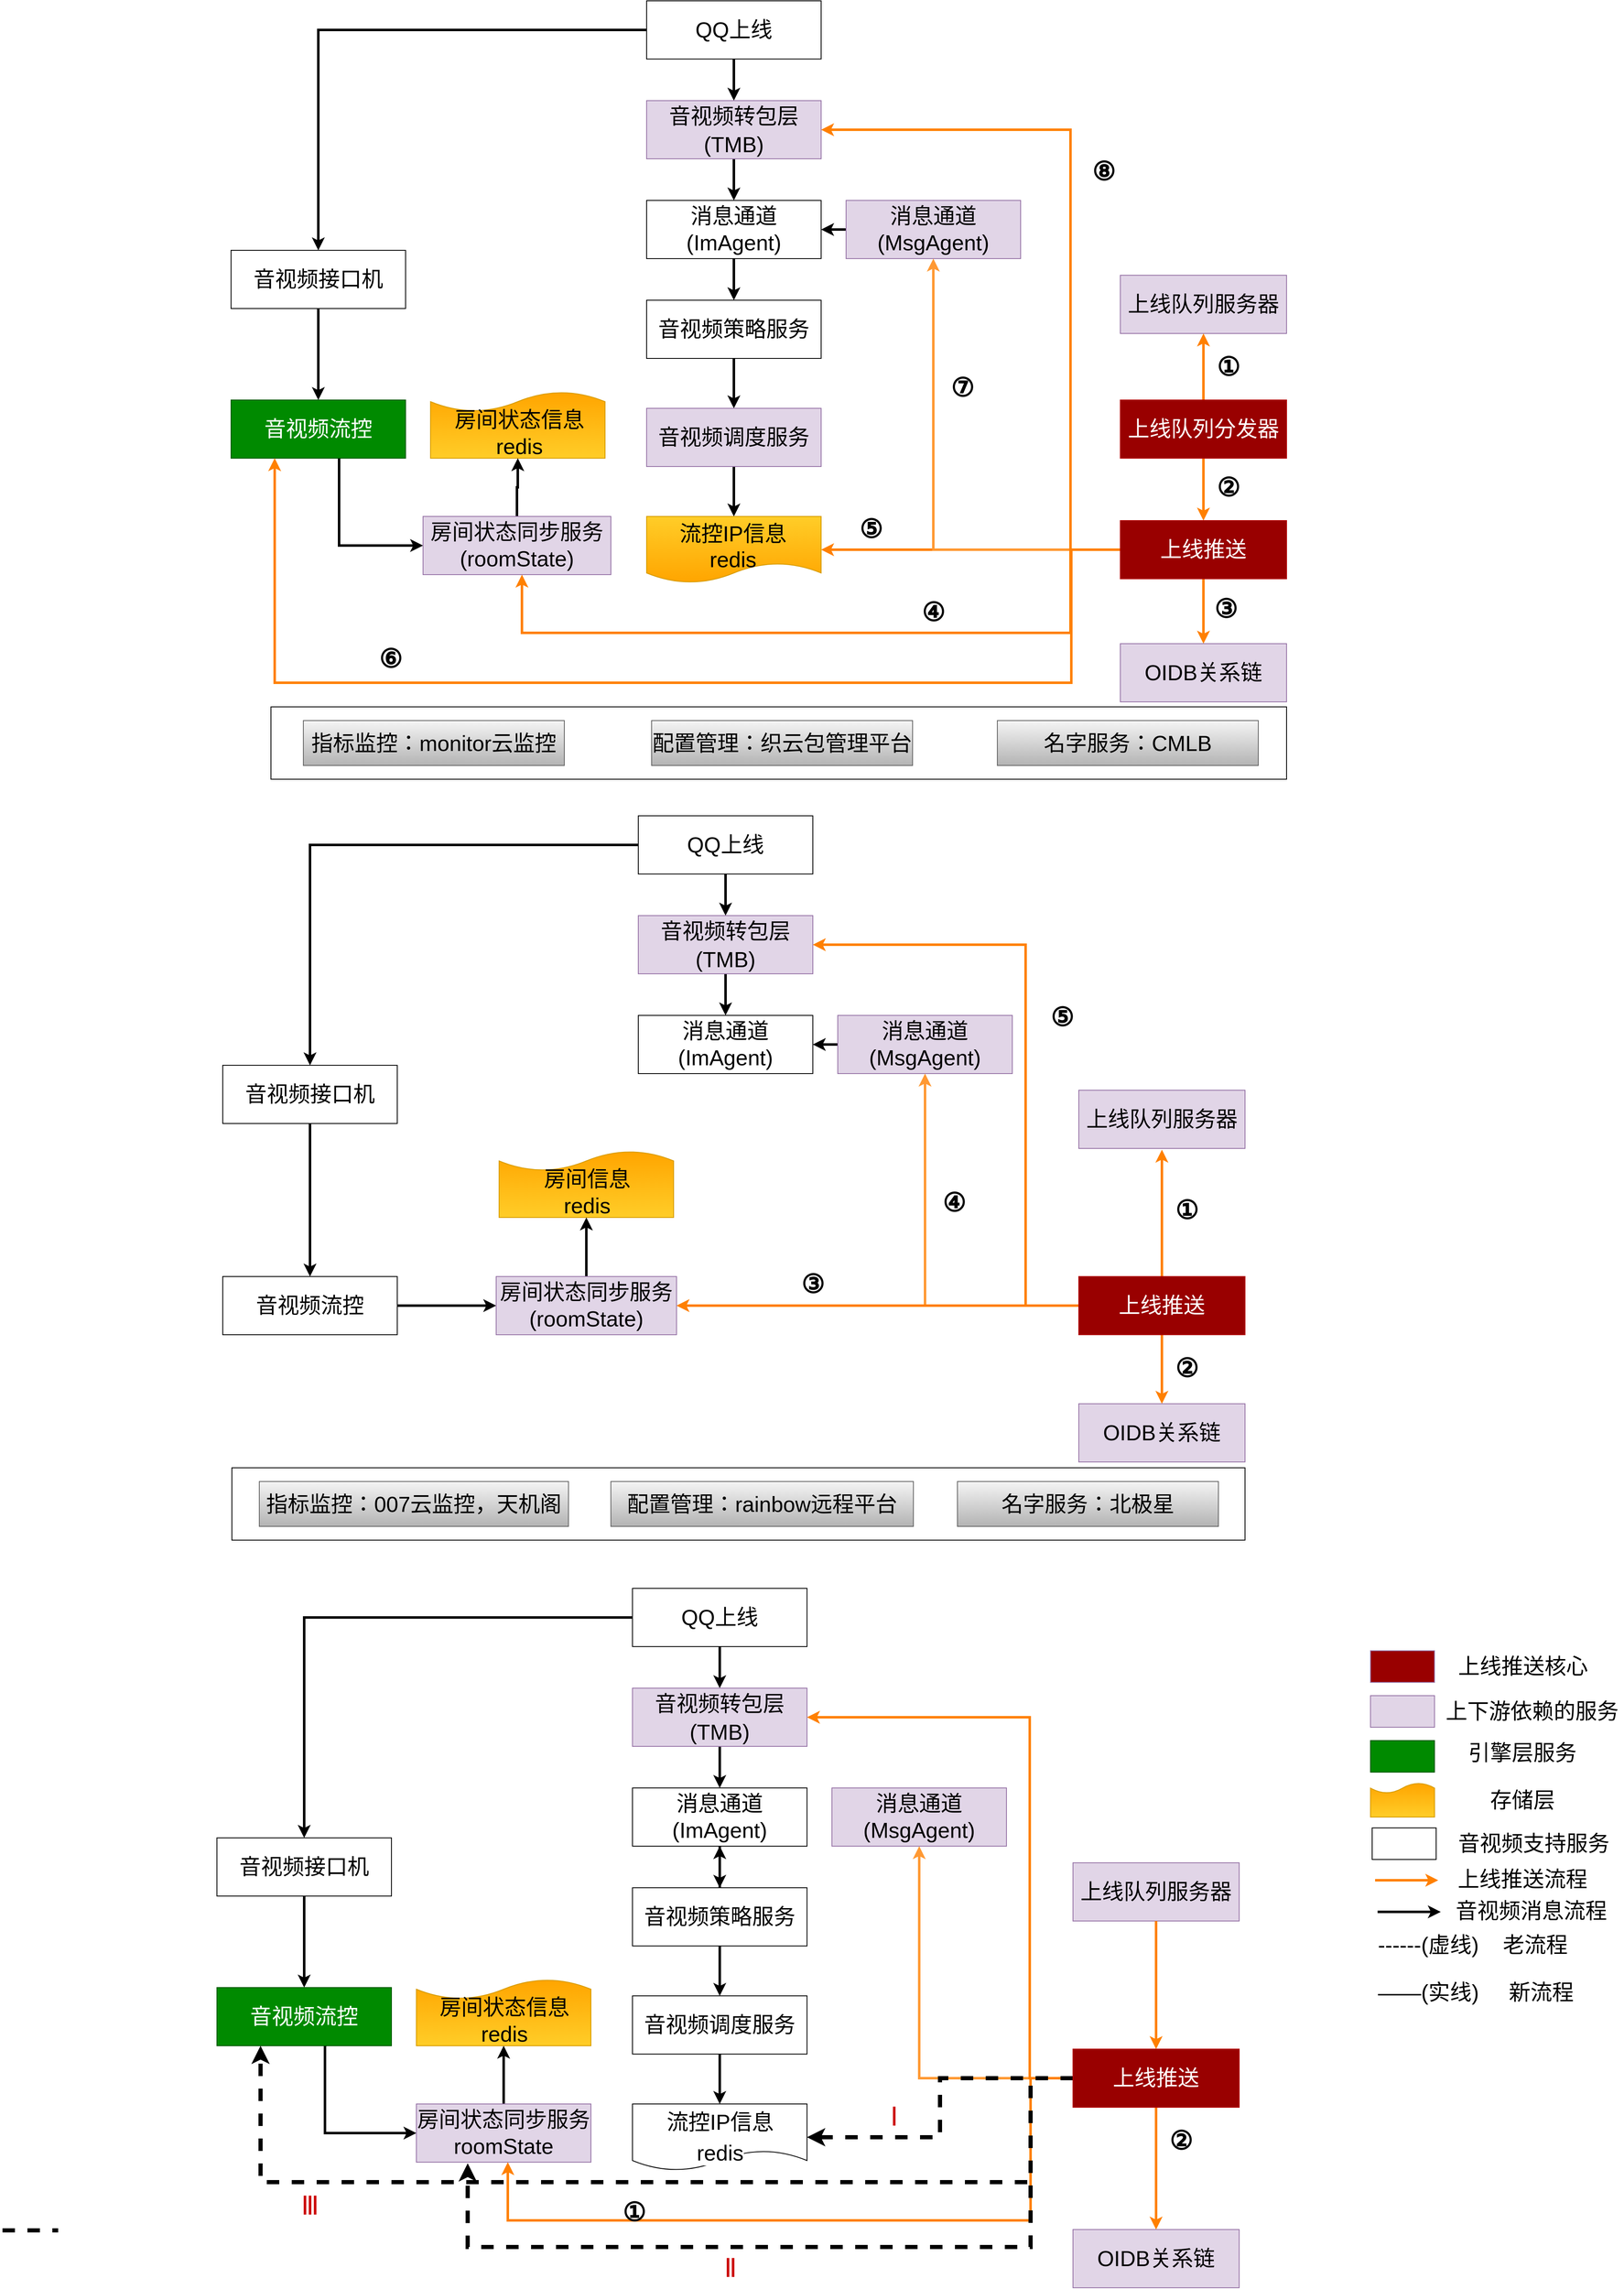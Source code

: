 <mxfile version="20.2.7" type="github">
  <diagram id="ZT4QKTwUXIaFVMcg_OeR" name="第 1 页">
    <mxGraphModel dx="3487" dy="1509" grid="0" gridSize="10" guides="1" tooltips="1" connect="1" arrows="1" fold="1" page="0" pageScale="1" pageWidth="827" pageHeight="1169" math="0" shadow="0">
      <root>
        <mxCell id="0" />
        <mxCell id="1" parent="0" />
        <mxCell id="RmbWy2bbRifr_mFCkCXx-22" style="edgeStyle=orthogonalEdgeStyle;rounded=0;orthogonalLoop=1;jettySize=auto;html=1;entryX=0.5;entryY=0;entryDx=0;entryDy=0;fontSize=26;strokeWidth=3;" edge="1" parent="1" source="RmbWy2bbRifr_mFCkCXx-1" target="RmbWy2bbRifr_mFCkCXx-3">
          <mxGeometry relative="1" as="geometry" />
        </mxCell>
        <mxCell id="RmbWy2bbRifr_mFCkCXx-39" style="edgeStyle=orthogonalEdgeStyle;rounded=0;orthogonalLoop=1;jettySize=auto;html=1;entryX=0.5;entryY=0;entryDx=0;entryDy=0;fontSize=26;strokeWidth=3;" edge="1" parent="1" source="RmbWy2bbRifr_mFCkCXx-1" target="RmbWy2bbRifr_mFCkCXx-13">
          <mxGeometry relative="1" as="geometry" />
        </mxCell>
        <mxCell id="RmbWy2bbRifr_mFCkCXx-1" value="&lt;font style=&quot;font-size: 26px;&quot;&gt;QQ上线&lt;/font&gt;" style="rounded=0;whiteSpace=wrap;html=1;" vertex="1" parent="1">
          <mxGeometry x="230" y="120" width="210" height="70" as="geometry" />
        </mxCell>
        <mxCell id="RmbWy2bbRifr_mFCkCXx-23" style="edgeStyle=orthogonalEdgeStyle;rounded=0;orthogonalLoop=1;jettySize=auto;html=1;entryX=0.5;entryY=0;entryDx=0;entryDy=0;fontSize=26;strokeWidth=3;" edge="1" parent="1" source="RmbWy2bbRifr_mFCkCXx-3" target="RmbWy2bbRifr_mFCkCXx-4">
          <mxGeometry relative="1" as="geometry" />
        </mxCell>
        <mxCell id="RmbWy2bbRifr_mFCkCXx-3" value="&lt;font style=&quot;font-size: 26px;&quot;&gt;音视频转包层(TMB)&lt;/font&gt;" style="rounded=0;whiteSpace=wrap;html=1;fontSize=28;fillColor=#e1d5e7;strokeColor=#9673a6;" vertex="1" parent="1">
          <mxGeometry x="230" y="240" width="210" height="70" as="geometry" />
        </mxCell>
        <mxCell id="RmbWy2bbRifr_mFCkCXx-24" style="edgeStyle=orthogonalEdgeStyle;rounded=0;orthogonalLoop=1;jettySize=auto;html=1;entryX=0.5;entryY=0;entryDx=0;entryDy=0;fontSize=26;strokeWidth=3;" edge="1" parent="1" source="RmbWy2bbRifr_mFCkCXx-4" target="RmbWy2bbRifr_mFCkCXx-5">
          <mxGeometry relative="1" as="geometry" />
        </mxCell>
        <mxCell id="RmbWy2bbRifr_mFCkCXx-4" value="消息通道&lt;br&gt;(ImAgent)" style="rounded=0;whiteSpace=wrap;html=1;fontSize=26;" vertex="1" parent="1">
          <mxGeometry x="230" y="360" width="210" height="70" as="geometry" />
        </mxCell>
        <mxCell id="RmbWy2bbRifr_mFCkCXx-25" style="edgeStyle=orthogonalEdgeStyle;rounded=0;orthogonalLoop=1;jettySize=auto;html=1;fontSize=26;strokeWidth=3;" edge="1" parent="1" source="RmbWy2bbRifr_mFCkCXx-5" target="RmbWy2bbRifr_mFCkCXx-7">
          <mxGeometry relative="1" as="geometry" />
        </mxCell>
        <mxCell id="RmbWy2bbRifr_mFCkCXx-5" value="音视频策略服务" style="rounded=0;whiteSpace=wrap;html=1;fontSize=26;" vertex="1" parent="1">
          <mxGeometry x="230" y="480" width="210" height="70" as="geometry" />
        </mxCell>
        <mxCell id="RmbWy2bbRifr_mFCkCXx-26" style="edgeStyle=orthogonalEdgeStyle;rounded=0;orthogonalLoop=1;jettySize=auto;html=1;fontSize=26;strokeWidth=3;" edge="1" parent="1" source="RmbWy2bbRifr_mFCkCXx-7" target="RmbWy2bbRifr_mFCkCXx-9">
          <mxGeometry relative="1" as="geometry" />
        </mxCell>
        <mxCell id="RmbWy2bbRifr_mFCkCXx-7" value="音视频调度服务" style="rounded=0;whiteSpace=wrap;html=1;fontSize=26;fillColor=#e1d5e7;strokeColor=#9673a6;" vertex="1" parent="1">
          <mxGeometry x="230" y="610" width="210" height="70" as="geometry" />
        </mxCell>
        <mxCell id="RmbWy2bbRifr_mFCkCXx-9" value="" style="shape=document;whiteSpace=wrap;html=1;boundedLbl=1;fontSize=26;fillColor=#ffcd28;gradientColor=#ffa500;strokeColor=#d79b00;" vertex="1" parent="1">
          <mxGeometry x="230" y="740" width="210" height="80" as="geometry" />
        </mxCell>
        <mxCell id="RmbWy2bbRifr_mFCkCXx-103" style="edgeStyle=orthogonalEdgeStyle;rounded=0;orthogonalLoop=1;jettySize=auto;html=1;fontSize=31;strokeColor=#000000;strokeWidth=3;" edge="1" parent="1" source="RmbWy2bbRifr_mFCkCXx-11" target="RmbWy2bbRifr_mFCkCXx-4">
          <mxGeometry relative="1" as="geometry" />
        </mxCell>
        <mxCell id="RmbWy2bbRifr_mFCkCXx-11" value="消息通道&lt;br&gt;(MsgAgent)" style="rounded=0;whiteSpace=wrap;html=1;fontSize=26;fillColor=#e1d5e7;strokeColor=#9673a6;" vertex="1" parent="1">
          <mxGeometry x="470" y="360" width="210" height="70" as="geometry" />
        </mxCell>
        <mxCell id="RmbWy2bbRifr_mFCkCXx-38" style="edgeStyle=orthogonalEdgeStyle;rounded=0;orthogonalLoop=1;jettySize=auto;html=1;entryX=0.5;entryY=0;entryDx=0;entryDy=0;fontSize=26;strokeWidth=3;" edge="1" parent="1" source="RmbWy2bbRifr_mFCkCXx-13" target="RmbWy2bbRifr_mFCkCXx-14">
          <mxGeometry relative="1" as="geometry" />
        </mxCell>
        <mxCell id="RmbWy2bbRifr_mFCkCXx-13" value="音视频接口机" style="rounded=0;whiteSpace=wrap;html=1;fontSize=26;" vertex="1" parent="1">
          <mxGeometry x="-270" y="420" width="210" height="70" as="geometry" />
        </mxCell>
        <mxCell id="RmbWy2bbRifr_mFCkCXx-43" style="edgeStyle=orthogonalEdgeStyle;rounded=0;orthogonalLoop=1;jettySize=auto;html=1;exitX=0.627;exitY=0.995;exitDx=0;exitDy=0;entryX=0;entryY=0.5;entryDx=0;entryDy=0;fontSize=26;strokeWidth=3;exitPerimeter=0;" edge="1" parent="1" source="RmbWy2bbRifr_mFCkCXx-14" target="RmbWy2bbRifr_mFCkCXx-21">
          <mxGeometry relative="1" as="geometry">
            <Array as="points">
              <mxPoint x="-140" y="670" />
              <mxPoint x="-140" y="775" />
            </Array>
          </mxGeometry>
        </mxCell>
        <mxCell id="RmbWy2bbRifr_mFCkCXx-14" value="音视频流控" style="rounded=0;whiteSpace=wrap;html=1;fontSize=26;fillColor=#008a00;fontColor=#ffffff;strokeColor=#005700;" vertex="1" parent="1">
          <mxGeometry x="-270" y="600" width="210" height="70" as="geometry" />
        </mxCell>
        <mxCell id="RmbWy2bbRifr_mFCkCXx-15" value="上线队列服务器" style="rounded=0;whiteSpace=wrap;html=1;fontSize=26;fillColor=#e1d5e7;strokeColor=#9673a6;" vertex="1" parent="1">
          <mxGeometry x="800" y="450" width="200" height="70" as="geometry" />
        </mxCell>
        <mxCell id="RmbWy2bbRifr_mFCkCXx-31" style="edgeStyle=orthogonalEdgeStyle;rounded=0;orthogonalLoop=1;jettySize=auto;html=1;fontSize=26;strokeWidth=3;strokeColor=#FF8000;" edge="1" parent="1" source="RmbWy2bbRifr_mFCkCXx-16" target="RmbWy2bbRifr_mFCkCXx-17">
          <mxGeometry relative="1" as="geometry" />
        </mxCell>
        <mxCell id="RmbWy2bbRifr_mFCkCXx-172" style="edgeStyle=orthogonalEdgeStyle;rounded=0;orthogonalLoop=1;jettySize=auto;html=1;entryX=0.5;entryY=1;entryDx=0;entryDy=0;fontSize=26;fontColor=#000000;strokeColor=#FF8000;strokeWidth=3;" edge="1" parent="1" source="RmbWy2bbRifr_mFCkCXx-16" target="RmbWy2bbRifr_mFCkCXx-15">
          <mxGeometry relative="1" as="geometry" />
        </mxCell>
        <mxCell id="RmbWy2bbRifr_mFCkCXx-16" value="上线队列分发器" style="rounded=0;whiteSpace=wrap;html=1;fontSize=26;fillColor=#990000;fontColor=#ffffff;strokeColor=#B20000;" vertex="1" parent="1">
          <mxGeometry x="800" y="600" width="200" height="70" as="geometry" />
        </mxCell>
        <mxCell id="RmbWy2bbRifr_mFCkCXx-28" style="edgeStyle=orthogonalEdgeStyle;rounded=0;orthogonalLoop=1;jettySize=auto;html=1;fontSize=26;strokeWidth=3;strokeColor=#FF8000;" edge="1" parent="1" source="RmbWy2bbRifr_mFCkCXx-17" target="RmbWy2bbRifr_mFCkCXx-9">
          <mxGeometry relative="1" as="geometry" />
        </mxCell>
        <mxCell id="RmbWy2bbRifr_mFCkCXx-29" style="edgeStyle=orthogonalEdgeStyle;rounded=0;orthogonalLoop=1;jettySize=auto;html=1;fontSize=26;strokeWidth=3;strokeColor=#FF8000;" edge="1" parent="1" source="RmbWy2bbRifr_mFCkCXx-17" target="RmbWy2bbRifr_mFCkCXx-27">
          <mxGeometry relative="1" as="geometry">
            <Array as="points" />
          </mxGeometry>
        </mxCell>
        <mxCell id="RmbWy2bbRifr_mFCkCXx-33" style="edgeStyle=orthogonalEdgeStyle;rounded=0;orthogonalLoop=1;jettySize=auto;html=1;entryX=0.5;entryY=1;entryDx=0;entryDy=0;fontSize=26;strokeWidth=3;strokeColor=#FF9933;" edge="1" parent="1" source="RmbWy2bbRifr_mFCkCXx-17" target="RmbWy2bbRifr_mFCkCXx-11">
          <mxGeometry relative="1" as="geometry" />
        </mxCell>
        <mxCell id="RmbWy2bbRifr_mFCkCXx-34" style="edgeStyle=orthogonalEdgeStyle;rounded=0;orthogonalLoop=1;jettySize=auto;html=1;entryX=1;entryY=0.5;entryDx=0;entryDy=0;fontSize=26;strokeWidth=3;strokeColor=#FF8000;" edge="1" parent="1" source="RmbWy2bbRifr_mFCkCXx-17" target="RmbWy2bbRifr_mFCkCXx-3">
          <mxGeometry relative="1" as="geometry">
            <Array as="points">
              <mxPoint x="740" y="780" />
              <mxPoint x="740" y="275" />
            </Array>
          </mxGeometry>
        </mxCell>
        <mxCell id="RmbWy2bbRifr_mFCkCXx-35" style="edgeStyle=orthogonalEdgeStyle;rounded=0;orthogonalLoop=1;jettySize=auto;html=1;fontSize=26;strokeWidth=3;strokeColor=#FF8000;" edge="1" parent="1" source="RmbWy2bbRifr_mFCkCXx-17" target="RmbWy2bbRifr_mFCkCXx-21">
          <mxGeometry relative="1" as="geometry">
            <Array as="points">
              <mxPoint x="740" y="780" />
              <mxPoint x="740" y="880" />
              <mxPoint x="80" y="880" />
            </Array>
          </mxGeometry>
        </mxCell>
        <mxCell id="RmbWy2bbRifr_mFCkCXx-46" style="edgeStyle=orthogonalEdgeStyle;rounded=0;orthogonalLoop=1;jettySize=auto;html=1;entryX=0.25;entryY=1;entryDx=0;entryDy=0;fontSize=26;strokeWidth=3;strokeColor=#FF8000;startArrow=none;" edge="1" parent="1" target="RmbWy2bbRifr_mFCkCXx-14">
          <mxGeometry relative="1" as="geometry">
            <mxPoint x="799" y="780" as="sourcePoint" />
            <Array as="points">
              <mxPoint x="741" y="780" />
              <mxPoint x="741" y="940" />
              <mxPoint x="-217" y="940" />
            </Array>
          </mxGeometry>
        </mxCell>
        <mxCell id="RmbWy2bbRifr_mFCkCXx-17" value="上线推送" style="rounded=0;whiteSpace=wrap;html=1;fontSize=26;fillColor=#990000;fontColor=#ffffff;strokeColor=#B20000;" vertex="1" parent="1">
          <mxGeometry x="800" y="745" width="200" height="70" as="geometry" />
        </mxCell>
        <mxCell id="RmbWy2bbRifr_mFCkCXx-37" value="" style="group" vertex="1" connectable="0" parent="1">
          <mxGeometry x="-30" y="590" width="212" height="80" as="geometry" />
        </mxCell>
        <mxCell id="RmbWy2bbRifr_mFCkCXx-18" value="" style="shape=document;whiteSpace=wrap;html=1;boundedLbl=1;fontSize=26;rotation=-180;fillColor=#ffcd28;gradientColor=#ffa500;strokeColor=#d79b00;" vertex="1" parent="RmbWy2bbRifr_mFCkCXx-37">
          <mxGeometry width="210" height="80" as="geometry" />
        </mxCell>
        <mxCell id="RmbWy2bbRifr_mFCkCXx-19" value="房间状态信息&lt;br&gt;redis" style="text;html=1;strokeColor=none;fillColor=none;align=center;verticalAlign=middle;whiteSpace=wrap;rounded=0;fontSize=26;" vertex="1" parent="RmbWy2bbRifr_mFCkCXx-37">
          <mxGeometry x="2" y="35" width="210" height="30" as="geometry" />
        </mxCell>
        <mxCell id="RmbWy2bbRifr_mFCkCXx-45" style="edgeStyle=orthogonalEdgeStyle;rounded=0;orthogonalLoop=1;jettySize=auto;html=1;entryX=0.5;entryY=0;entryDx=0;entryDy=0;fontSize=26;strokeWidth=3;" edge="1" parent="1" source="RmbWy2bbRifr_mFCkCXx-21" target="RmbWy2bbRifr_mFCkCXx-18">
          <mxGeometry relative="1" as="geometry" />
        </mxCell>
        <mxCell id="RmbWy2bbRifr_mFCkCXx-21" value="房间状态同步服务&lt;br&gt;(roomState)" style="rounded=0;whiteSpace=wrap;html=1;fontSize=26;fillColor=#e1d5e7;strokeColor=#9673a6;" vertex="1" parent="1">
          <mxGeometry x="-39" y="740" width="226" height="70" as="geometry" />
        </mxCell>
        <mxCell id="RmbWy2bbRifr_mFCkCXx-48" value="&lt;b&gt;&lt;font style=&quot;font-size: 31px;&quot;&gt;①&lt;/font&gt;&lt;/b&gt;" style="text;html=1;strokeColor=none;fillColor=none;align=center;verticalAlign=middle;whiteSpace=wrap;rounded=0;fontSize=26;" vertex="1" parent="1">
          <mxGeometry x="900" y="534.5" width="60" height="50" as="geometry" />
        </mxCell>
        <mxCell id="RmbWy2bbRifr_mFCkCXx-49" value="&lt;b&gt;&lt;font style=&quot;font-size: 31px;&quot;&gt;②&lt;/font&gt;&lt;/b&gt;" style="text;html=1;strokeColor=none;fillColor=none;align=center;verticalAlign=middle;whiteSpace=wrap;rounded=0;fontSize=26;" vertex="1" parent="1">
          <mxGeometry x="900" y="680" width="60" height="50" as="geometry" />
        </mxCell>
        <mxCell id="RmbWy2bbRifr_mFCkCXx-50" value="&lt;b&gt;&lt;font style=&quot;font-size: 31px;&quot;&gt;③&lt;/font&gt;&lt;/b&gt;" style="text;html=1;strokeColor=none;fillColor=none;align=center;verticalAlign=middle;whiteSpace=wrap;rounded=0;fontSize=26;" vertex="1" parent="1">
          <mxGeometry x="897" y="826" width="60" height="50" as="geometry" />
        </mxCell>
        <mxCell id="RmbWy2bbRifr_mFCkCXx-51" value="&lt;b&gt;&lt;font style=&quot;font-size: 31px;&quot;&gt;④&lt;/font&gt;&lt;/b&gt;" style="text;html=1;strokeColor=none;fillColor=none;align=center;verticalAlign=middle;whiteSpace=wrap;rounded=0;fontSize=26;" vertex="1" parent="1">
          <mxGeometry x="545" y="830" width="60" height="50" as="geometry" />
        </mxCell>
        <mxCell id="RmbWy2bbRifr_mFCkCXx-53" value="&lt;b&gt;&lt;font style=&quot;font-size: 31px;&quot;&gt;⑤&lt;/font&gt;&lt;/b&gt;" style="text;html=1;strokeColor=none;fillColor=none;align=center;verticalAlign=middle;whiteSpace=wrap;rounded=0;fontSize=26;" vertex="1" parent="1">
          <mxGeometry x="470" y="730" width="60" height="50" as="geometry" />
        </mxCell>
        <mxCell id="RmbWy2bbRifr_mFCkCXx-54" value="&lt;b&gt;&lt;font style=&quot;font-size: 31px;&quot;&gt;⑥&lt;/font&gt;&lt;/b&gt;" style="text;html=1;strokeColor=none;fillColor=none;align=center;verticalAlign=middle;whiteSpace=wrap;rounded=0;fontSize=26;" vertex="1" parent="1">
          <mxGeometry x="-108" y="886" width="60" height="50" as="geometry" />
        </mxCell>
        <mxCell id="RmbWy2bbRifr_mFCkCXx-55" value="&lt;b&gt;&lt;font style=&quot;font-size: 31px;&quot;&gt;⑦&lt;/font&gt;&lt;/b&gt;" style="text;html=1;strokeColor=none;fillColor=none;align=center;verticalAlign=middle;whiteSpace=wrap;rounded=0;fontSize=26;" vertex="1" parent="1">
          <mxGeometry x="580" y="560" width="60" height="50" as="geometry" />
        </mxCell>
        <mxCell id="RmbWy2bbRifr_mFCkCXx-56" value="&lt;b&gt;&lt;font style=&quot;font-size: 31px;&quot;&gt;⑧&lt;/font&gt;&lt;/b&gt;" style="text;html=1;strokeColor=none;fillColor=none;align=center;verticalAlign=middle;whiteSpace=wrap;rounded=0;fontSize=26;" vertex="1" parent="1">
          <mxGeometry x="750" y="300" width="60" height="50" as="geometry" />
        </mxCell>
        <mxCell id="RmbWy2bbRifr_mFCkCXx-60" style="edgeStyle=orthogonalEdgeStyle;rounded=0;orthogonalLoop=1;jettySize=auto;html=1;entryX=0.5;entryY=0;entryDx=0;entryDy=0;fontSize=26;strokeWidth=3;" edge="1" parent="1" source="RmbWy2bbRifr_mFCkCXx-62" target="RmbWy2bbRifr_mFCkCXx-64">
          <mxGeometry relative="1" as="geometry" />
        </mxCell>
        <mxCell id="RmbWy2bbRifr_mFCkCXx-61" style="edgeStyle=orthogonalEdgeStyle;rounded=0;orthogonalLoop=1;jettySize=auto;html=1;entryX=0.5;entryY=0;entryDx=0;entryDy=0;fontSize=26;strokeWidth=3;" edge="1" parent="1" source="RmbWy2bbRifr_mFCkCXx-62" target="RmbWy2bbRifr_mFCkCXx-74">
          <mxGeometry relative="1" as="geometry" />
        </mxCell>
        <mxCell id="RmbWy2bbRifr_mFCkCXx-62" value="&lt;font style=&quot;font-size: 26px;&quot;&gt;QQ上线&lt;/font&gt;" style="rounded=0;whiteSpace=wrap;html=1;" vertex="1" parent="1">
          <mxGeometry x="220" y="1100" width="210" height="70" as="geometry" />
        </mxCell>
        <mxCell id="RmbWy2bbRifr_mFCkCXx-63" style="edgeStyle=orthogonalEdgeStyle;rounded=0;orthogonalLoop=1;jettySize=auto;html=1;entryX=0.5;entryY=0;entryDx=0;entryDy=0;fontSize=26;strokeWidth=3;" edge="1" parent="1" source="RmbWy2bbRifr_mFCkCXx-64" target="RmbWy2bbRifr_mFCkCXx-66">
          <mxGeometry relative="1" as="geometry" />
        </mxCell>
        <mxCell id="RmbWy2bbRifr_mFCkCXx-64" value="&lt;font style=&quot;font-size: 26px;&quot;&gt;音视频转包层(TMB)&lt;/font&gt;" style="rounded=0;whiteSpace=wrap;html=1;fontSize=28;fillColor=#e1d5e7;strokeColor=#9673a6;" vertex="1" parent="1">
          <mxGeometry x="220" y="1220" width="210" height="70" as="geometry" />
        </mxCell>
        <mxCell id="RmbWy2bbRifr_mFCkCXx-66" value="消息通道&lt;br&gt;(ImAgent)" style="rounded=0;whiteSpace=wrap;html=1;fontSize=26;" vertex="1" parent="1">
          <mxGeometry x="220" y="1340" width="210" height="70" as="geometry" />
        </mxCell>
        <mxCell id="RmbWy2bbRifr_mFCkCXx-156" style="edgeStyle=orthogonalEdgeStyle;rounded=0;orthogonalLoop=1;jettySize=auto;html=1;fontSize=26;fontColor=#CC0000;strokeColor=#000000;strokeWidth=3;" edge="1" parent="1" source="RmbWy2bbRifr_mFCkCXx-72" target="RmbWy2bbRifr_mFCkCXx-66">
          <mxGeometry relative="1" as="geometry" />
        </mxCell>
        <mxCell id="RmbWy2bbRifr_mFCkCXx-72" value="消息通道&lt;br&gt;(MsgAgent)" style="rounded=0;whiteSpace=wrap;html=1;fontSize=26;fillColor=#e1d5e7;strokeColor=#9673a6;" vertex="1" parent="1">
          <mxGeometry x="460" y="1340" width="210" height="70" as="geometry" />
        </mxCell>
        <mxCell id="RmbWy2bbRifr_mFCkCXx-73" style="edgeStyle=orthogonalEdgeStyle;rounded=0;orthogonalLoop=1;jettySize=auto;html=1;entryX=0.5;entryY=0;entryDx=0;entryDy=0;fontSize=26;strokeWidth=3;exitX=0.5;exitY=1;exitDx=0;exitDy=0;" edge="1" parent="1" source="RmbWy2bbRifr_mFCkCXx-74" target="RmbWy2bbRifr_mFCkCXx-76">
          <mxGeometry relative="1" as="geometry">
            <mxPoint x="-175" y="1544" as="sourcePoint" />
          </mxGeometry>
        </mxCell>
        <mxCell id="RmbWy2bbRifr_mFCkCXx-74" value="音视频接口机" style="rounded=0;whiteSpace=wrap;html=1;fontSize=26;" vertex="1" parent="1">
          <mxGeometry x="-280" y="1400" width="210" height="70" as="geometry" />
        </mxCell>
        <mxCell id="RmbWy2bbRifr_mFCkCXx-158" style="edgeStyle=orthogonalEdgeStyle;rounded=0;orthogonalLoop=1;jettySize=auto;html=1;entryX=0;entryY=0.5;entryDx=0;entryDy=0;fontSize=26;fontColor=#CC0000;strokeColor=#000000;strokeWidth=3;" edge="1" parent="1" source="RmbWy2bbRifr_mFCkCXx-76" target="RmbWy2bbRifr_mFCkCXx-93">
          <mxGeometry relative="1" as="geometry" />
        </mxCell>
        <mxCell id="RmbWy2bbRifr_mFCkCXx-76" value="音视频流控" style="rounded=0;whiteSpace=wrap;html=1;fontSize=26;" vertex="1" parent="1">
          <mxGeometry x="-280" y="1654" width="210" height="70" as="geometry" />
        </mxCell>
        <mxCell id="RmbWy2bbRifr_mFCkCXx-78" value="上线队列服务器" style="rounded=0;whiteSpace=wrap;html=1;fontSize=26;fillColor=#e1d5e7;strokeColor=#9673a6;" vertex="1" parent="1">
          <mxGeometry x="750" y="1430" width="200" height="70" as="geometry" />
        </mxCell>
        <mxCell id="RmbWy2bbRifr_mFCkCXx-82" style="edgeStyle=orthogonalEdgeStyle;rounded=0;orthogonalLoop=1;jettySize=auto;html=1;fontSize=26;strokeWidth=3;strokeColor=#FF8000;" edge="1" parent="1" source="RmbWy2bbRifr_mFCkCXx-87" target="RmbWy2bbRifr_mFCkCXx-88">
          <mxGeometry relative="1" as="geometry" />
        </mxCell>
        <mxCell id="RmbWy2bbRifr_mFCkCXx-83" style="edgeStyle=orthogonalEdgeStyle;rounded=0;orthogonalLoop=1;jettySize=auto;html=1;entryX=0.5;entryY=1;entryDx=0;entryDy=0;fontSize=26;strokeWidth=3;strokeColor=#FF9933;" edge="1" parent="1" source="RmbWy2bbRifr_mFCkCXx-87" target="RmbWy2bbRifr_mFCkCXx-72">
          <mxGeometry relative="1" as="geometry" />
        </mxCell>
        <mxCell id="RmbWy2bbRifr_mFCkCXx-84" style="edgeStyle=orthogonalEdgeStyle;rounded=0;orthogonalLoop=1;jettySize=auto;html=1;entryX=1;entryY=0.5;entryDx=0;entryDy=0;fontSize=26;strokeWidth=3;strokeColor=#FF8000;" edge="1" parent="1" source="RmbWy2bbRifr_mFCkCXx-87" target="RmbWy2bbRifr_mFCkCXx-64">
          <mxGeometry relative="1" as="geometry">
            <Array as="points">
              <mxPoint x="686" y="1689" />
              <mxPoint x="686" y="1255" />
            </Array>
          </mxGeometry>
        </mxCell>
        <mxCell id="RmbWy2bbRifr_mFCkCXx-85" style="edgeStyle=orthogonalEdgeStyle;rounded=0;orthogonalLoop=1;jettySize=auto;html=1;fontSize=26;strokeWidth=3;strokeColor=#FF8000;" edge="1" parent="1" source="RmbWy2bbRifr_mFCkCXx-87" target="RmbWy2bbRifr_mFCkCXx-93">
          <mxGeometry relative="1" as="geometry">
            <Array as="points">
              <mxPoint x="432" y="1689" />
              <mxPoint x="432" y="1689" />
            </Array>
          </mxGeometry>
        </mxCell>
        <mxCell id="RmbWy2bbRifr_mFCkCXx-157" style="edgeStyle=orthogonalEdgeStyle;rounded=0;orthogonalLoop=1;jettySize=auto;html=1;fontSize=26;fontColor=#CC0000;strokeColor=#FF8000;strokeWidth=3;" edge="1" parent="1" source="RmbWy2bbRifr_mFCkCXx-87">
          <mxGeometry relative="1" as="geometry">
            <mxPoint x="850" y="1501.5" as="targetPoint" />
          </mxGeometry>
        </mxCell>
        <mxCell id="RmbWy2bbRifr_mFCkCXx-87" value="上线推送" style="rounded=0;whiteSpace=wrap;html=1;fontSize=26;fillColor=#990000;fontColor=#ffffff;strokeColor=#B20000;" vertex="1" parent="1">
          <mxGeometry x="750" y="1654" width="200" height="70" as="geometry" />
        </mxCell>
        <mxCell id="RmbWy2bbRifr_mFCkCXx-88" value="OIDB关系链" style="rounded=0;whiteSpace=wrap;html=1;fontSize=26;fillColor=#e1d5e7;strokeColor=#9673a6;" vertex="1" parent="1">
          <mxGeometry x="750" y="1807" width="200" height="70" as="geometry" />
        </mxCell>
        <mxCell id="RmbWy2bbRifr_mFCkCXx-89" value="" style="group" vertex="1" connectable="0" parent="1">
          <mxGeometry x="52.5" y="1503" width="210" height="80" as="geometry" />
        </mxCell>
        <mxCell id="RmbWy2bbRifr_mFCkCXx-90" value="" style="shape=document;whiteSpace=wrap;html=1;boundedLbl=1;fontSize=26;rotation=-180;fillColor=#ffcd28;gradientColor=#ffa500;strokeColor=#d79b00;" vertex="1" parent="RmbWy2bbRifr_mFCkCXx-89">
          <mxGeometry width="210" height="80" as="geometry" />
        </mxCell>
        <mxCell id="RmbWy2bbRifr_mFCkCXx-91" value="房间信息&lt;br&gt;redis" style="text;html=1;strokeColor=none;fillColor=none;align=center;verticalAlign=middle;whiteSpace=wrap;rounded=0;fontSize=26;" vertex="1" parent="RmbWy2bbRifr_mFCkCXx-89">
          <mxGeometry x="1" y="35" width="209" height="30" as="geometry" />
        </mxCell>
        <mxCell id="RmbWy2bbRifr_mFCkCXx-92" style="edgeStyle=orthogonalEdgeStyle;rounded=0;orthogonalLoop=1;jettySize=auto;html=1;entryX=0.5;entryY=0;entryDx=0;entryDy=0;fontSize=26;strokeWidth=3;" edge="1" parent="1" source="RmbWy2bbRifr_mFCkCXx-93" target="RmbWy2bbRifr_mFCkCXx-90">
          <mxGeometry relative="1" as="geometry" />
        </mxCell>
        <mxCell id="RmbWy2bbRifr_mFCkCXx-93" value="房间状态同步服务&lt;br&gt;(roomState)" style="rounded=0;whiteSpace=wrap;html=1;fontSize=26;fillColor=#e1d5e7;strokeColor=#9673a6;" vertex="1" parent="1">
          <mxGeometry x="49" y="1654" width="217" height="70" as="geometry" />
        </mxCell>
        <mxCell id="RmbWy2bbRifr_mFCkCXx-96" value="&lt;b&gt;&lt;font style=&quot;font-size: 31px;&quot;&gt;②&lt;/font&gt;&lt;/b&gt;" style="text;html=1;strokeColor=none;fillColor=none;align=center;verticalAlign=middle;whiteSpace=wrap;rounded=0;fontSize=26;" vertex="1" parent="1">
          <mxGeometry x="850" y="1739" width="60" height="50" as="geometry" />
        </mxCell>
        <mxCell id="RmbWy2bbRifr_mFCkCXx-97" value="&lt;b&gt;&lt;font style=&quot;font-size: 31px;&quot;&gt;③&lt;/font&gt;&lt;/b&gt;" style="text;html=1;strokeColor=none;fillColor=none;align=center;verticalAlign=middle;whiteSpace=wrap;rounded=0;fontSize=26;" vertex="1" parent="1">
          <mxGeometry x="400" y="1638" width="60" height="50" as="geometry" />
        </mxCell>
        <mxCell id="RmbWy2bbRifr_mFCkCXx-100" value="&lt;b&gt;&lt;font style=&quot;font-size: 31px;&quot;&gt;④&lt;/font&gt;&lt;/b&gt;" style="text;html=1;strokeColor=none;fillColor=none;align=center;verticalAlign=middle;whiteSpace=wrap;rounded=0;fontSize=26;" vertex="1" parent="1">
          <mxGeometry x="570" y="1540" width="60" height="50" as="geometry" />
        </mxCell>
        <mxCell id="RmbWy2bbRifr_mFCkCXx-101" value="&lt;b&gt;&lt;font style=&quot;font-size: 31px;&quot;&gt;⑤&lt;/font&gt;&lt;/b&gt;" style="text;html=1;strokeColor=none;fillColor=none;align=center;verticalAlign=middle;whiteSpace=wrap;rounded=0;fontSize=26;" vertex="1" parent="1">
          <mxGeometry x="700" y="1317" width="60" height="50" as="geometry" />
        </mxCell>
        <mxCell id="RmbWy2bbRifr_mFCkCXx-104" value="&lt;b&gt;&lt;font style=&quot;font-size: 31px;&quot;&gt;①&lt;/font&gt;&lt;/b&gt;" style="text;html=1;strokeColor=none;fillColor=none;align=center;verticalAlign=middle;whiteSpace=wrap;rounded=0;fontSize=26;" vertex="1" parent="1">
          <mxGeometry x="850" y="1549" width="60" height="50" as="geometry" />
        </mxCell>
        <mxCell id="RmbWy2bbRifr_mFCkCXx-27" value="OIDB关系链" style="rounded=0;whiteSpace=wrap;html=1;fontSize=26;fillColor=#e1d5e7;strokeColor=#9673a6;" vertex="1" parent="1">
          <mxGeometry x="800" y="893" width="200" height="70" as="geometry" />
        </mxCell>
        <mxCell id="RmbWy2bbRifr_mFCkCXx-110" style="edgeStyle=orthogonalEdgeStyle;rounded=0;orthogonalLoop=1;jettySize=auto;html=1;entryX=0.5;entryY=0;entryDx=0;entryDy=0;fontSize=26;strokeWidth=3;" edge="1" parent="1" source="RmbWy2bbRifr_mFCkCXx-112" target="RmbWy2bbRifr_mFCkCXx-114">
          <mxGeometry relative="1" as="geometry" />
        </mxCell>
        <mxCell id="RmbWy2bbRifr_mFCkCXx-111" style="edgeStyle=orthogonalEdgeStyle;rounded=0;orthogonalLoop=1;jettySize=auto;html=1;entryX=0.5;entryY=0;entryDx=0;entryDy=0;fontSize=26;strokeWidth=3;" edge="1" parent="1" source="RmbWy2bbRifr_mFCkCXx-112" target="RmbWy2bbRifr_mFCkCXx-124">
          <mxGeometry relative="1" as="geometry" />
        </mxCell>
        <mxCell id="RmbWy2bbRifr_mFCkCXx-112" value="&lt;font style=&quot;font-size: 26px;&quot;&gt;QQ上线&lt;/font&gt;" style="rounded=0;whiteSpace=wrap;html=1;" vertex="1" parent="1">
          <mxGeometry x="213" y="2029" width="210" height="70" as="geometry" />
        </mxCell>
        <mxCell id="RmbWy2bbRifr_mFCkCXx-113" style="edgeStyle=orthogonalEdgeStyle;rounded=0;orthogonalLoop=1;jettySize=auto;html=1;entryX=0.5;entryY=0;entryDx=0;entryDy=0;fontSize=26;strokeWidth=3;" edge="1" parent="1" source="RmbWy2bbRifr_mFCkCXx-114" target="RmbWy2bbRifr_mFCkCXx-116">
          <mxGeometry relative="1" as="geometry" />
        </mxCell>
        <mxCell id="RmbWy2bbRifr_mFCkCXx-114" value="&lt;font style=&quot;font-size: 26px;&quot;&gt;音视频转包层(TMB)&lt;/font&gt;" style="rounded=0;whiteSpace=wrap;html=1;fontSize=28;fillColor=#e1d5e7;strokeColor=#9673a6;" vertex="1" parent="1">
          <mxGeometry x="213" y="2149" width="210" height="70" as="geometry" />
        </mxCell>
        <mxCell id="RmbWy2bbRifr_mFCkCXx-115" style="edgeStyle=orthogonalEdgeStyle;rounded=0;orthogonalLoop=1;jettySize=auto;html=1;entryX=0.5;entryY=0;entryDx=0;entryDy=0;fontSize=26;strokeWidth=3;" edge="1" parent="1" source="RmbWy2bbRifr_mFCkCXx-116" target="RmbWy2bbRifr_mFCkCXx-118">
          <mxGeometry relative="1" as="geometry" />
        </mxCell>
        <mxCell id="RmbWy2bbRifr_mFCkCXx-116" value="消息通道&lt;br&gt;(ImAgent)" style="rounded=0;whiteSpace=wrap;html=1;fontSize=26;" vertex="1" parent="1">
          <mxGeometry x="213" y="2269" width="210" height="70" as="geometry" />
        </mxCell>
        <mxCell id="RmbWy2bbRifr_mFCkCXx-117" style="edgeStyle=orthogonalEdgeStyle;rounded=0;orthogonalLoop=1;jettySize=auto;html=1;fontSize=26;strokeWidth=3;" edge="1" parent="1" source="RmbWy2bbRifr_mFCkCXx-118" target="RmbWy2bbRifr_mFCkCXx-120">
          <mxGeometry relative="1" as="geometry" />
        </mxCell>
        <mxCell id="RmbWy2bbRifr_mFCkCXx-181" value="" style="edgeStyle=orthogonalEdgeStyle;rounded=0;orthogonalLoop=1;jettySize=auto;html=1;fontSize=26;fontColor=#000000;strokeColor=#000000;strokeWidth=3;" edge="1" parent="1" source="RmbWy2bbRifr_mFCkCXx-118" target="RmbWy2bbRifr_mFCkCXx-116">
          <mxGeometry relative="1" as="geometry" />
        </mxCell>
        <mxCell id="RmbWy2bbRifr_mFCkCXx-118" value="音视频策略服务" style="rounded=0;whiteSpace=wrap;html=1;fontSize=26;" vertex="1" parent="1">
          <mxGeometry x="213" y="2389" width="210" height="70" as="geometry" />
        </mxCell>
        <mxCell id="RmbWy2bbRifr_mFCkCXx-119" style="edgeStyle=orthogonalEdgeStyle;rounded=0;orthogonalLoop=1;jettySize=auto;html=1;fontSize=26;strokeWidth=3;" edge="1" parent="1" source="RmbWy2bbRifr_mFCkCXx-120" target="RmbWy2bbRifr_mFCkCXx-121">
          <mxGeometry relative="1" as="geometry" />
        </mxCell>
        <mxCell id="RmbWy2bbRifr_mFCkCXx-120" value="音视频调度服务" style="rounded=0;whiteSpace=wrap;html=1;fontSize=26;" vertex="1" parent="1">
          <mxGeometry x="213" y="2519" width="210" height="70" as="geometry" />
        </mxCell>
        <mxCell id="RmbWy2bbRifr_mFCkCXx-121" value="" style="shape=document;whiteSpace=wrap;html=1;boundedLbl=1;fontSize=26;" vertex="1" parent="1">
          <mxGeometry x="213" y="2649" width="210" height="80" as="geometry" />
        </mxCell>
        <mxCell id="RmbWy2bbRifr_mFCkCXx-122" value="消息通道&lt;br&gt;(MsgAgent)" style="rounded=0;whiteSpace=wrap;html=1;fontSize=26;fillColor=#e1d5e7;strokeColor=#9673a6;" vertex="1" parent="1">
          <mxGeometry x="453" y="2269" width="210" height="70" as="geometry" />
        </mxCell>
        <mxCell id="RmbWy2bbRifr_mFCkCXx-123" style="edgeStyle=orthogonalEdgeStyle;rounded=0;orthogonalLoop=1;jettySize=auto;html=1;entryX=0.5;entryY=0;entryDx=0;entryDy=0;fontSize=26;strokeWidth=3;" edge="1" parent="1" source="RmbWy2bbRifr_mFCkCXx-124" target="RmbWy2bbRifr_mFCkCXx-126">
          <mxGeometry relative="1" as="geometry" />
        </mxCell>
        <mxCell id="RmbWy2bbRifr_mFCkCXx-124" value="音视频接口机" style="rounded=0;whiteSpace=wrap;html=1;fontSize=26;" vertex="1" parent="1">
          <mxGeometry x="-287" y="2329" width="210" height="70" as="geometry" />
        </mxCell>
        <mxCell id="RmbWy2bbRifr_mFCkCXx-125" style="edgeStyle=orthogonalEdgeStyle;rounded=0;orthogonalLoop=1;jettySize=auto;html=1;exitX=0.627;exitY=0.995;exitDx=0;exitDy=0;entryX=0;entryY=0.5;entryDx=0;entryDy=0;fontSize=26;strokeWidth=3;exitPerimeter=0;" edge="1" parent="1" source="RmbWy2bbRifr_mFCkCXx-126" target="RmbWy2bbRifr_mFCkCXx-139">
          <mxGeometry relative="1" as="geometry">
            <Array as="points">
              <mxPoint x="-157" y="2579" />
              <mxPoint x="-157" y="2684" />
            </Array>
          </mxGeometry>
        </mxCell>
        <mxCell id="RmbWy2bbRifr_mFCkCXx-126" value="音视频流控" style="rounded=0;whiteSpace=wrap;html=1;fontSize=26;fillColor=#008a00;fontColor=#ffffff;strokeColor=#005700;" vertex="1" parent="1">
          <mxGeometry x="-287" y="2509" width="210" height="70" as="geometry" />
        </mxCell>
        <mxCell id="RmbWy2bbRifr_mFCkCXx-127" value="上线队列服务器" style="rounded=0;whiteSpace=wrap;html=1;fontSize=26;fillColor=#e1d5e7;strokeColor=#9673a6;" vertex="1" parent="1">
          <mxGeometry x="743" y="2359" width="200" height="70" as="geometry" />
        </mxCell>
        <mxCell id="RmbWy2bbRifr_mFCkCXx-128" style="edgeStyle=orthogonalEdgeStyle;rounded=0;orthogonalLoop=1;jettySize=auto;html=1;fontSize=26;strokeWidth=3;strokeColor=#FF8000;exitX=0.5;exitY=1;exitDx=0;exitDy=0;" edge="1" parent="1" source="RmbWy2bbRifr_mFCkCXx-127" target="RmbWy2bbRifr_mFCkCXx-133">
          <mxGeometry relative="1" as="geometry">
            <mxPoint x="843" y="2579" as="sourcePoint" />
          </mxGeometry>
        </mxCell>
        <mxCell id="RmbWy2bbRifr_mFCkCXx-129" style="edgeStyle=orthogonalEdgeStyle;rounded=0;orthogonalLoop=1;jettySize=auto;html=1;fontSize=26;strokeWidth=3;strokeColor=#FF8000;" edge="1" parent="1" source="RmbWy2bbRifr_mFCkCXx-133" target="RmbWy2bbRifr_mFCkCXx-134">
          <mxGeometry relative="1" as="geometry" />
        </mxCell>
        <mxCell id="RmbWy2bbRifr_mFCkCXx-130" style="edgeStyle=orthogonalEdgeStyle;rounded=0;orthogonalLoop=1;jettySize=auto;html=1;entryX=0.5;entryY=1;entryDx=0;entryDy=0;fontSize=26;strokeWidth=3;strokeColor=#FF9933;" edge="1" parent="1" source="RmbWy2bbRifr_mFCkCXx-133" target="RmbWy2bbRifr_mFCkCXx-122">
          <mxGeometry relative="1" as="geometry" />
        </mxCell>
        <mxCell id="RmbWy2bbRifr_mFCkCXx-131" style="edgeStyle=orthogonalEdgeStyle;rounded=0;orthogonalLoop=1;jettySize=auto;html=1;entryX=1;entryY=0.5;entryDx=0;entryDy=0;fontSize=26;strokeWidth=3;strokeColor=#FF8000;" edge="1" parent="1" source="RmbWy2bbRifr_mFCkCXx-133" target="RmbWy2bbRifr_mFCkCXx-114">
          <mxGeometry relative="1" as="geometry">
            <Array as="points">
              <mxPoint x="691" y="2618" />
              <mxPoint x="691" y="2184" />
            </Array>
          </mxGeometry>
        </mxCell>
        <mxCell id="RmbWy2bbRifr_mFCkCXx-132" style="edgeStyle=orthogonalEdgeStyle;rounded=0;orthogonalLoop=1;jettySize=auto;html=1;fontSize=26;strokeWidth=3;strokeColor=#FF8000;" edge="1" parent="1" source="RmbWy2bbRifr_mFCkCXx-133" target="RmbWy2bbRifr_mFCkCXx-139">
          <mxGeometry relative="1" as="geometry">
            <Array as="points">
              <mxPoint x="692" y="2618" />
              <mxPoint x="692" y="2789" />
              <mxPoint x="63" y="2789" />
            </Array>
          </mxGeometry>
        </mxCell>
        <mxCell id="RmbWy2bbRifr_mFCkCXx-145" style="edgeStyle=orthogonalEdgeStyle;rounded=0;orthogonalLoop=1;jettySize=auto;html=1;fontSize=31;strokeColor=#000000;strokeWidth=5;dashed=1;" edge="1" parent="1" source="RmbWy2bbRifr_mFCkCXx-133" target="RmbWy2bbRifr_mFCkCXx-121">
          <mxGeometry relative="1" as="geometry" />
        </mxCell>
        <mxCell id="RmbWy2bbRifr_mFCkCXx-146" style="edgeStyle=orthogonalEdgeStyle;rounded=0;orthogonalLoop=1;jettySize=auto;html=1;entryX=0.25;entryY=1;entryDx=0;entryDy=0;dashed=1;fontSize=31;strokeColor=#000000;strokeWidth=5;" edge="1" parent="1" source="RmbWy2bbRifr_mFCkCXx-133" target="RmbWy2bbRifr_mFCkCXx-126">
          <mxGeometry relative="1" as="geometry">
            <Array as="points">
              <mxPoint x="692" y="2618" />
              <mxPoint x="692" y="2743" />
              <mxPoint x="-234" y="2743" />
            </Array>
          </mxGeometry>
        </mxCell>
        <mxCell id="RmbWy2bbRifr_mFCkCXx-149" style="edgeStyle=orthogonalEdgeStyle;rounded=0;orthogonalLoop=1;jettySize=auto;html=1;entryX=0.294;entryY=1.019;entryDx=0;entryDy=0;dashed=1;fontSize=31;fontColor=#CC0000;strokeColor=#000000;strokeWidth=5;entryPerimeter=0;" edge="1" parent="1" source="RmbWy2bbRifr_mFCkCXx-133" target="RmbWy2bbRifr_mFCkCXx-139">
          <mxGeometry relative="1" as="geometry">
            <Array as="points">
              <mxPoint x="692" y="2618" />
              <mxPoint x="692" y="2821" />
              <mxPoint x="15" y="2821" />
            </Array>
          </mxGeometry>
        </mxCell>
        <mxCell id="RmbWy2bbRifr_mFCkCXx-133" value="上线推送" style="rounded=0;whiteSpace=wrap;html=1;fontSize=26;fillColor=#990000;fontColor=#ffffff;strokeColor=#B20000;" vertex="1" parent="1">
          <mxGeometry x="743" y="2583" width="200" height="70" as="geometry" />
        </mxCell>
        <mxCell id="RmbWy2bbRifr_mFCkCXx-134" value="OIDB关系链" style="rounded=0;whiteSpace=wrap;html=1;fontSize=26;fillColor=#e1d5e7;strokeColor=#9673a6;" vertex="1" parent="1">
          <mxGeometry x="743" y="2800" width="200" height="70" as="geometry" />
        </mxCell>
        <mxCell id="RmbWy2bbRifr_mFCkCXx-135" value="" style="group" vertex="1" connectable="0" parent="1">
          <mxGeometry x="-47" y="2499" width="237" height="80" as="geometry" />
        </mxCell>
        <mxCell id="RmbWy2bbRifr_mFCkCXx-136" value="" style="shape=document;whiteSpace=wrap;html=1;boundedLbl=1;fontSize=26;rotation=-180;fillColor=#ffcd28;gradientColor=#ffa500;strokeColor=#d79b00;" vertex="1" parent="RmbWy2bbRifr_mFCkCXx-135">
          <mxGeometry width="210" height="80" as="geometry" />
        </mxCell>
        <mxCell id="RmbWy2bbRifr_mFCkCXx-137" value="房间状态信息&lt;br&gt;redis" style="text;html=1;strokeColor=none;fillColor=none;align=center;verticalAlign=middle;whiteSpace=wrap;rounded=0;fontSize=26;" vertex="1" parent="RmbWy2bbRifr_mFCkCXx-135">
          <mxGeometry x="1" y="35" width="210" height="30" as="geometry" />
        </mxCell>
        <mxCell id="RmbWy2bbRifr_mFCkCXx-138" style="edgeStyle=orthogonalEdgeStyle;rounded=0;orthogonalLoop=1;jettySize=auto;html=1;entryX=0.5;entryY=0;entryDx=0;entryDy=0;fontSize=26;strokeWidth=3;" edge="1" parent="1" source="RmbWy2bbRifr_mFCkCXx-139" target="RmbWy2bbRifr_mFCkCXx-136">
          <mxGeometry relative="1" as="geometry" />
        </mxCell>
        <mxCell id="RmbWy2bbRifr_mFCkCXx-139" value="房间状态同步服务&lt;br&gt;roomState" style="rounded=0;whiteSpace=wrap;html=1;fontSize=26;fillColor=#e1d5e7;strokeColor=#9673a6;" vertex="1" parent="1">
          <mxGeometry x="-47" y="2649" width="210" height="70" as="geometry" />
        </mxCell>
        <mxCell id="RmbWy2bbRifr_mFCkCXx-140" value="&lt;b&gt;&lt;font style=&quot;font-size: 31px;&quot;&gt;②&lt;/font&gt;&lt;/b&gt;" style="text;html=1;strokeColor=none;fillColor=none;align=center;verticalAlign=middle;whiteSpace=wrap;rounded=0;fontSize=26;" vertex="1" parent="1">
          <mxGeometry x="843" y="2668" width="60" height="50" as="geometry" />
        </mxCell>
        <mxCell id="RmbWy2bbRifr_mFCkCXx-141" value="&lt;b&gt;&lt;font style=&quot;font-size: 31px;&quot;&gt;①&lt;/font&gt;&lt;/b&gt;" style="text;html=1;strokeColor=none;fillColor=none;align=center;verticalAlign=middle;whiteSpace=wrap;rounded=0;fontSize=26;" vertex="1" parent="1">
          <mxGeometry x="185" y="2754" width="60" height="50" as="geometry" />
        </mxCell>
        <mxCell id="RmbWy2bbRifr_mFCkCXx-147" value="&lt;font color=&quot;#cc0000&quot;&gt;Ⅰ&lt;/font&gt;" style="text;html=1;strokeColor=none;fillColor=none;align=center;verticalAlign=middle;whiteSpace=wrap;rounded=0;fontSize=31;" vertex="1" parent="1">
          <mxGeometry x="498" y="2649" width="60" height="30" as="geometry" />
        </mxCell>
        <mxCell id="RmbWy2bbRifr_mFCkCXx-150" value="&lt;font color=&quot;#cc0000&quot;&gt;Ⅱ&lt;/font&gt;" style="text;html=1;strokeColor=none;fillColor=none;align=center;verticalAlign=middle;whiteSpace=wrap;rounded=0;fontSize=31;" vertex="1" parent="1">
          <mxGeometry x="301" y="2831" width="60" height="30" as="geometry" />
        </mxCell>
        <mxCell id="RmbWy2bbRifr_mFCkCXx-152" value="&lt;font color=&quot;#cc0000&quot;&gt;Ⅲ&lt;/font&gt;" style="text;html=1;strokeColor=none;fillColor=none;align=center;verticalAlign=middle;whiteSpace=wrap;rounded=0;fontSize=31;" vertex="1" parent="1">
          <mxGeometry x="-205" y="2756" width="60" height="30" as="geometry" />
        </mxCell>
        <mxCell id="RmbWy2bbRifr_mFCkCXx-153" value="" style="endArrow=none;dashed=1;html=1;rounded=0;fontSize=31;fontColor=#CC0000;strokeColor=#000000;strokeWidth=5;" edge="1" parent="1">
          <mxGeometry width="50" height="50" relative="1" as="geometry">
            <mxPoint x="-545" y="2801" as="sourcePoint" />
            <mxPoint x="-478" y="2801" as="targetPoint" />
          </mxGeometry>
        </mxCell>
        <mxCell id="RmbWy2bbRifr_mFCkCXx-154" value="&lt;font style=&quot;font-size: 26px;&quot;&gt;&lt;span style=&quot;color: rgb(0, 0, 0); font-family: Helvetica; font-style: normal; font-variant-ligatures: normal; font-variant-caps: normal; font-weight: 400; letter-spacing: normal; orphans: 2; text-indent: 0px; text-transform: none; widows: 2; word-spacing: 0px; -webkit-text-stroke-width: 0px; background-color: rgb(255, 255, 255); text-decoration-style: initial; text-decoration-color: initial; float: none; display: inline !important;&quot;&gt;流控IP信息&lt;/span&gt;&lt;br style=&quot;color: rgb(0, 0, 0); font-family: Helvetica; font-style: normal; font-variant-ligatures: normal; font-variant-caps: normal; font-weight: 400; letter-spacing: normal; orphans: 2; text-indent: 0px; text-transform: none; widows: 2; word-spacing: 0px; -webkit-text-stroke-width: 0px; background-color: rgb(255, 255, 255); text-decoration-style: initial; text-decoration-color: initial;&quot;&gt;&lt;span style=&quot;color: rgb(0, 0, 0); font-family: Helvetica; font-style: normal; font-variant-ligatures: normal; font-variant-caps: normal; font-weight: 400; letter-spacing: normal; orphans: 2; text-indent: 0px; text-transform: none; widows: 2; word-spacing: 0px; -webkit-text-stroke-width: 0px; background-color: rgb(255, 255, 255); text-decoration-style: initial; text-decoration-color: initial; float: none; display: inline !important;&quot;&gt;redis&lt;/span&gt;&lt;/font&gt;" style="text;whiteSpace=wrap;html=1;fontSize=31;fontColor=#CC0000;align=center;" vertex="1" parent="1">
          <mxGeometry x="222.5" y="2644" width="191" height="54.5" as="geometry" />
        </mxCell>
        <mxCell id="RmbWy2bbRifr_mFCkCXx-159" value="" style="rounded=0;whiteSpace=wrap;html=1;fontSize=26;fillColor=#e1d5e7;strokeColor=#9673a6;" vertex="1" parent="1">
          <mxGeometry x="1101" y="2158" width="77" height="38" as="geometry" />
        </mxCell>
        <mxCell id="RmbWy2bbRifr_mFCkCXx-160" value="&lt;font color=&quot;#000000&quot;&gt;上下游依赖的服务&lt;/font&gt;" style="text;html=1;strokeColor=none;fillColor=none;align=center;verticalAlign=middle;whiteSpace=wrap;rounded=0;fontSize=26;fontColor=#CC0000;" vertex="1" parent="1">
          <mxGeometry x="1188" y="2162" width="215" height="30" as="geometry" />
        </mxCell>
        <mxCell id="RmbWy2bbRifr_mFCkCXx-162" value="" style="rounded=0;whiteSpace=wrap;html=1;fontSize=26;fillColor=#008a00;strokeColor=#005700;fontColor=#ffffff;" vertex="1" parent="1">
          <mxGeometry x="1101" y="2212" width="77" height="38" as="geometry" />
        </mxCell>
        <mxCell id="RmbWy2bbRifr_mFCkCXx-163" value="&lt;font color=&quot;#000000&quot;&gt;引擎层服务&lt;/font&gt;" style="text;html=1;strokeColor=none;fillColor=none;align=center;verticalAlign=middle;whiteSpace=wrap;rounded=0;fontSize=26;fontColor=#CC0000;" vertex="1" parent="1">
          <mxGeometry x="1194" y="2212" width="180" height="30" as="geometry" />
        </mxCell>
        <mxCell id="RmbWy2bbRifr_mFCkCXx-164" value="" style="group" vertex="1" connectable="0" parent="1">
          <mxGeometry x="1101" y="2263" width="87" height="41" as="geometry" />
        </mxCell>
        <mxCell id="RmbWy2bbRifr_mFCkCXx-165" value="" style="shape=document;whiteSpace=wrap;html=1;boundedLbl=1;fontSize=26;rotation=-180;fillColor=#ffcd28;gradientColor=#ffa500;strokeColor=#d79b00;" vertex="1" parent="RmbWy2bbRifr_mFCkCXx-164">
          <mxGeometry width="77.089" height="41" as="geometry" />
        </mxCell>
        <mxCell id="RmbWy2bbRifr_mFCkCXx-167" value="&lt;font color=&quot;#000000&quot;&gt;存储层&lt;/font&gt;" style="text;html=1;strokeColor=none;fillColor=none;align=center;verticalAlign=middle;whiteSpace=wrap;rounded=0;fontSize=26;fontColor=#CC0000;" vertex="1" parent="1">
          <mxGeometry x="1194" y="2268.5" width="180" height="30" as="geometry" />
        </mxCell>
        <mxCell id="RmbWy2bbRifr_mFCkCXx-169" value="" style="rounded=0;whiteSpace=wrap;html=1;fontSize=26;fillColor=#990000;strokeColor=#9673a6;" vertex="1" parent="1">
          <mxGeometry x="1101" y="2104" width="77" height="38" as="geometry" />
        </mxCell>
        <mxCell id="RmbWy2bbRifr_mFCkCXx-170" value="&lt;font color=&quot;#000000&quot;&gt;上线推送核心&lt;/font&gt;" style="text;html=1;strokeColor=none;fillColor=none;align=center;verticalAlign=middle;whiteSpace=wrap;rounded=0;fontSize=26;fontColor=#CC0000;" vertex="1" parent="1">
          <mxGeometry x="1176.5" y="2108" width="215" height="30" as="geometry" />
        </mxCell>
        <mxCell id="RmbWy2bbRifr_mFCkCXx-173" value="" style="endArrow=classic;html=1;rounded=0;fontSize=26;fontColor=#000000;strokeColor=#FF8000;strokeWidth=3;" edge="1" parent="1">
          <mxGeometry width="50" height="50" relative="1" as="geometry">
            <mxPoint x="1106.5" y="2380" as="sourcePoint" />
            <mxPoint x="1182.5" y="2380" as="targetPoint" />
          </mxGeometry>
        </mxCell>
        <mxCell id="RmbWy2bbRifr_mFCkCXx-174" value="&lt;font color=&quot;#000000&quot;&gt;上线推送流程&lt;/font&gt;" style="text;html=1;strokeColor=none;fillColor=none;align=center;verticalAlign=middle;whiteSpace=wrap;rounded=0;fontSize=26;fontColor=#CC0000;" vertex="1" parent="1">
          <mxGeometry x="1193.5" y="2364" width="180" height="30" as="geometry" />
        </mxCell>
        <mxCell id="RmbWy2bbRifr_mFCkCXx-175" value="" style="endArrow=classic;html=1;rounded=0;fontSize=26;fontColor=#000000;strokeColor=#000000;strokeWidth=3;" edge="1" parent="1">
          <mxGeometry width="50" height="50" relative="1" as="geometry">
            <mxPoint x="1109.5" y="2418" as="sourcePoint" />
            <mxPoint x="1185.5" y="2418" as="targetPoint" />
          </mxGeometry>
        </mxCell>
        <mxCell id="RmbWy2bbRifr_mFCkCXx-176" value="&lt;font color=&quot;#000000&quot;&gt;音视频消息流程&lt;/font&gt;" style="text;html=1;strokeColor=none;fillColor=none;align=center;verticalAlign=middle;whiteSpace=wrap;rounded=0;fontSize=26;fontColor=#CC0000;" vertex="1" parent="1">
          <mxGeometry x="1196.5" y="2402" width="195" height="30" as="geometry" />
        </mxCell>
        <mxCell id="RmbWy2bbRifr_mFCkCXx-178" value="" style="rounded=0;whiteSpace=wrap;html=1;fontSize=26;" vertex="1" parent="1">
          <mxGeometry x="1103" y="2317" width="77" height="38" as="geometry" />
        </mxCell>
        <mxCell id="RmbWy2bbRifr_mFCkCXx-179" value="&lt;font color=&quot;#000000&quot;&gt;音视频支持服务&lt;/font&gt;" style="text;html=1;strokeColor=none;fillColor=none;align=center;verticalAlign=middle;whiteSpace=wrap;rounded=0;fontSize=26;fontColor=#CC0000;" vertex="1" parent="1">
          <mxGeometry x="1190" y="2321" width="215" height="30" as="geometry" />
        </mxCell>
        <mxCell id="RmbWy2bbRifr_mFCkCXx-180" value="&lt;p&gt;&lt;span&gt;------(&lt;/span&gt;&lt;span&gt;虚线&lt;/span&gt;&lt;span&gt;)&amp;nbsp; &amp;nbsp;&amp;nbsp;&lt;/span&gt;&lt;span&gt;老流程&lt;/span&gt;&lt;/p&gt;&lt;p&gt;&lt;span&gt;——(&lt;/span&gt;&lt;span&gt;实线&lt;/span&gt;&lt;span&gt;)&amp;nbsp; &amp;nbsp; &amp;nbsp;&lt;/span&gt;&lt;span&gt;新流程&lt;/span&gt;&lt;/p&gt;" style="text;whiteSpace=wrap;html=1;fontSize=26;fontColor=#000000;" vertex="1" parent="1">
          <mxGeometry x="1108" y="2409.5" width="297" height="145" as="geometry" />
        </mxCell>
        <mxCell id="RmbWy2bbRifr_mFCkCXx-182" value="&lt;span style=&quot;color: rgb(0, 0, 0); font-family: Helvetica; font-size: 26px; font-style: normal; font-variant-ligatures: normal; font-variant-caps: normal; font-weight: 400; letter-spacing: normal; orphans: 2; text-indent: 0px; text-transform: none; widows: 2; word-spacing: 0px; -webkit-text-stroke-width: 0px; text-decoration-style: initial; text-decoration-color: initial; float: none; display: inline !important;&quot;&gt;流控IP信息&lt;/span&gt;&lt;br style=&quot;color: rgb(0, 0, 0); font-family: Helvetica; font-size: 26px; font-style: normal; font-variant-ligatures: normal; font-variant-caps: normal; font-weight: 400; letter-spacing: normal; orphans: 2; text-indent: 0px; text-transform: none; widows: 2; word-spacing: 0px; -webkit-text-stroke-width: 0px; text-decoration-style: initial; text-decoration-color: initial;&quot;&gt;&lt;span style=&quot;color: rgb(0, 0, 0); font-family: Helvetica; font-size: 26px; font-style: normal; font-variant-ligatures: normal; font-variant-caps: normal; font-weight: 400; letter-spacing: normal; orphans: 2; text-indent: 0px; text-transform: none; widows: 2; word-spacing: 0px; -webkit-text-stroke-width: 0px; text-decoration-style: initial; text-decoration-color: initial; float: none; display: inline !important;&quot;&gt;redis&lt;/span&gt;" style="text;whiteSpace=wrap;html=1;fontSize=26;fontColor=#000000;align=center;" vertex="1" parent="1">
          <mxGeometry x="236" y="738.5" width="196" height="83" as="geometry" />
        </mxCell>
        <mxCell id="RmbWy2bbRifr_mFCkCXx-183" value="" style="rounded=0;whiteSpace=wrap;html=1;labelBackgroundColor=none;fontSize=26;" vertex="1" parent="1">
          <mxGeometry x="-222" y="969" width="1222" height="87" as="geometry" />
        </mxCell>
        <mxCell id="RmbWy2bbRifr_mFCkCXx-184" value="指标监控：monitor云监控" style="text;html=1;strokeColor=#666666;fillColor=#f5f5f5;align=center;verticalAlign=middle;whiteSpace=wrap;rounded=0;labelBackgroundColor=none;fontSize=26;gradientColor=#b3b3b3;" vertex="1" parent="1">
          <mxGeometry x="-183" y="985.5" width="314" height="54" as="geometry" />
        </mxCell>
        <mxCell id="RmbWy2bbRifr_mFCkCXx-185" value="配置管理：织云包管理平台" style="text;html=1;strokeColor=#666666;fillColor=#f5f5f5;align=center;verticalAlign=middle;whiteSpace=wrap;rounded=0;labelBackgroundColor=none;fontSize=26;gradientColor=#b3b3b3;" vertex="1" parent="1">
          <mxGeometry x="236" y="985.5" width="314" height="54" as="geometry" />
        </mxCell>
        <mxCell id="RmbWy2bbRifr_mFCkCXx-187" value="名字服务：CMLB" style="text;html=1;strokeColor=#666666;fillColor=#f5f5f5;align=center;verticalAlign=middle;whiteSpace=wrap;rounded=0;labelBackgroundColor=none;fontSize=26;gradientColor=#b3b3b3;" vertex="1" parent="1">
          <mxGeometry x="652" y="985.5" width="314" height="54" as="geometry" />
        </mxCell>
        <mxCell id="RmbWy2bbRifr_mFCkCXx-188" value="" style="rounded=0;whiteSpace=wrap;html=1;labelBackgroundColor=none;fontSize=26;" vertex="1" parent="1">
          <mxGeometry x="-269" y="1884" width="1219" height="87" as="geometry" />
        </mxCell>
        <mxCell id="RmbWy2bbRifr_mFCkCXx-189" value="指标监控：007云监控，天机阁" style="text;html=1;strokeColor=#666666;fillColor=#f5f5f5;align=center;verticalAlign=middle;whiteSpace=wrap;rounded=0;labelBackgroundColor=none;fontSize=26;gradientColor=#b3b3b3;" vertex="1" parent="1">
          <mxGeometry x="-236" y="1900.5" width="372" height="54" as="geometry" />
        </mxCell>
        <mxCell id="RmbWy2bbRifr_mFCkCXx-190" value="配置管理：rainbow远程平台" style="text;html=1;strokeColor=#666666;fillColor=#f5f5f5;align=center;verticalAlign=middle;whiteSpace=wrap;rounded=0;labelBackgroundColor=none;fontSize=26;gradientColor=#b3b3b3;" vertex="1" parent="1">
          <mxGeometry x="187" y="1900.5" width="364" height="54" as="geometry" />
        </mxCell>
        <mxCell id="RmbWy2bbRifr_mFCkCXx-191" value="名字服务：北极星" style="text;html=1;strokeColor=#666666;fillColor=#f5f5f5;align=center;verticalAlign=middle;whiteSpace=wrap;rounded=0;labelBackgroundColor=none;fontSize=26;gradientColor=#b3b3b3;" vertex="1" parent="1">
          <mxGeometry x="604" y="1900.5" width="314" height="54" as="geometry" />
        </mxCell>
      </root>
    </mxGraphModel>
  </diagram>
</mxfile>
